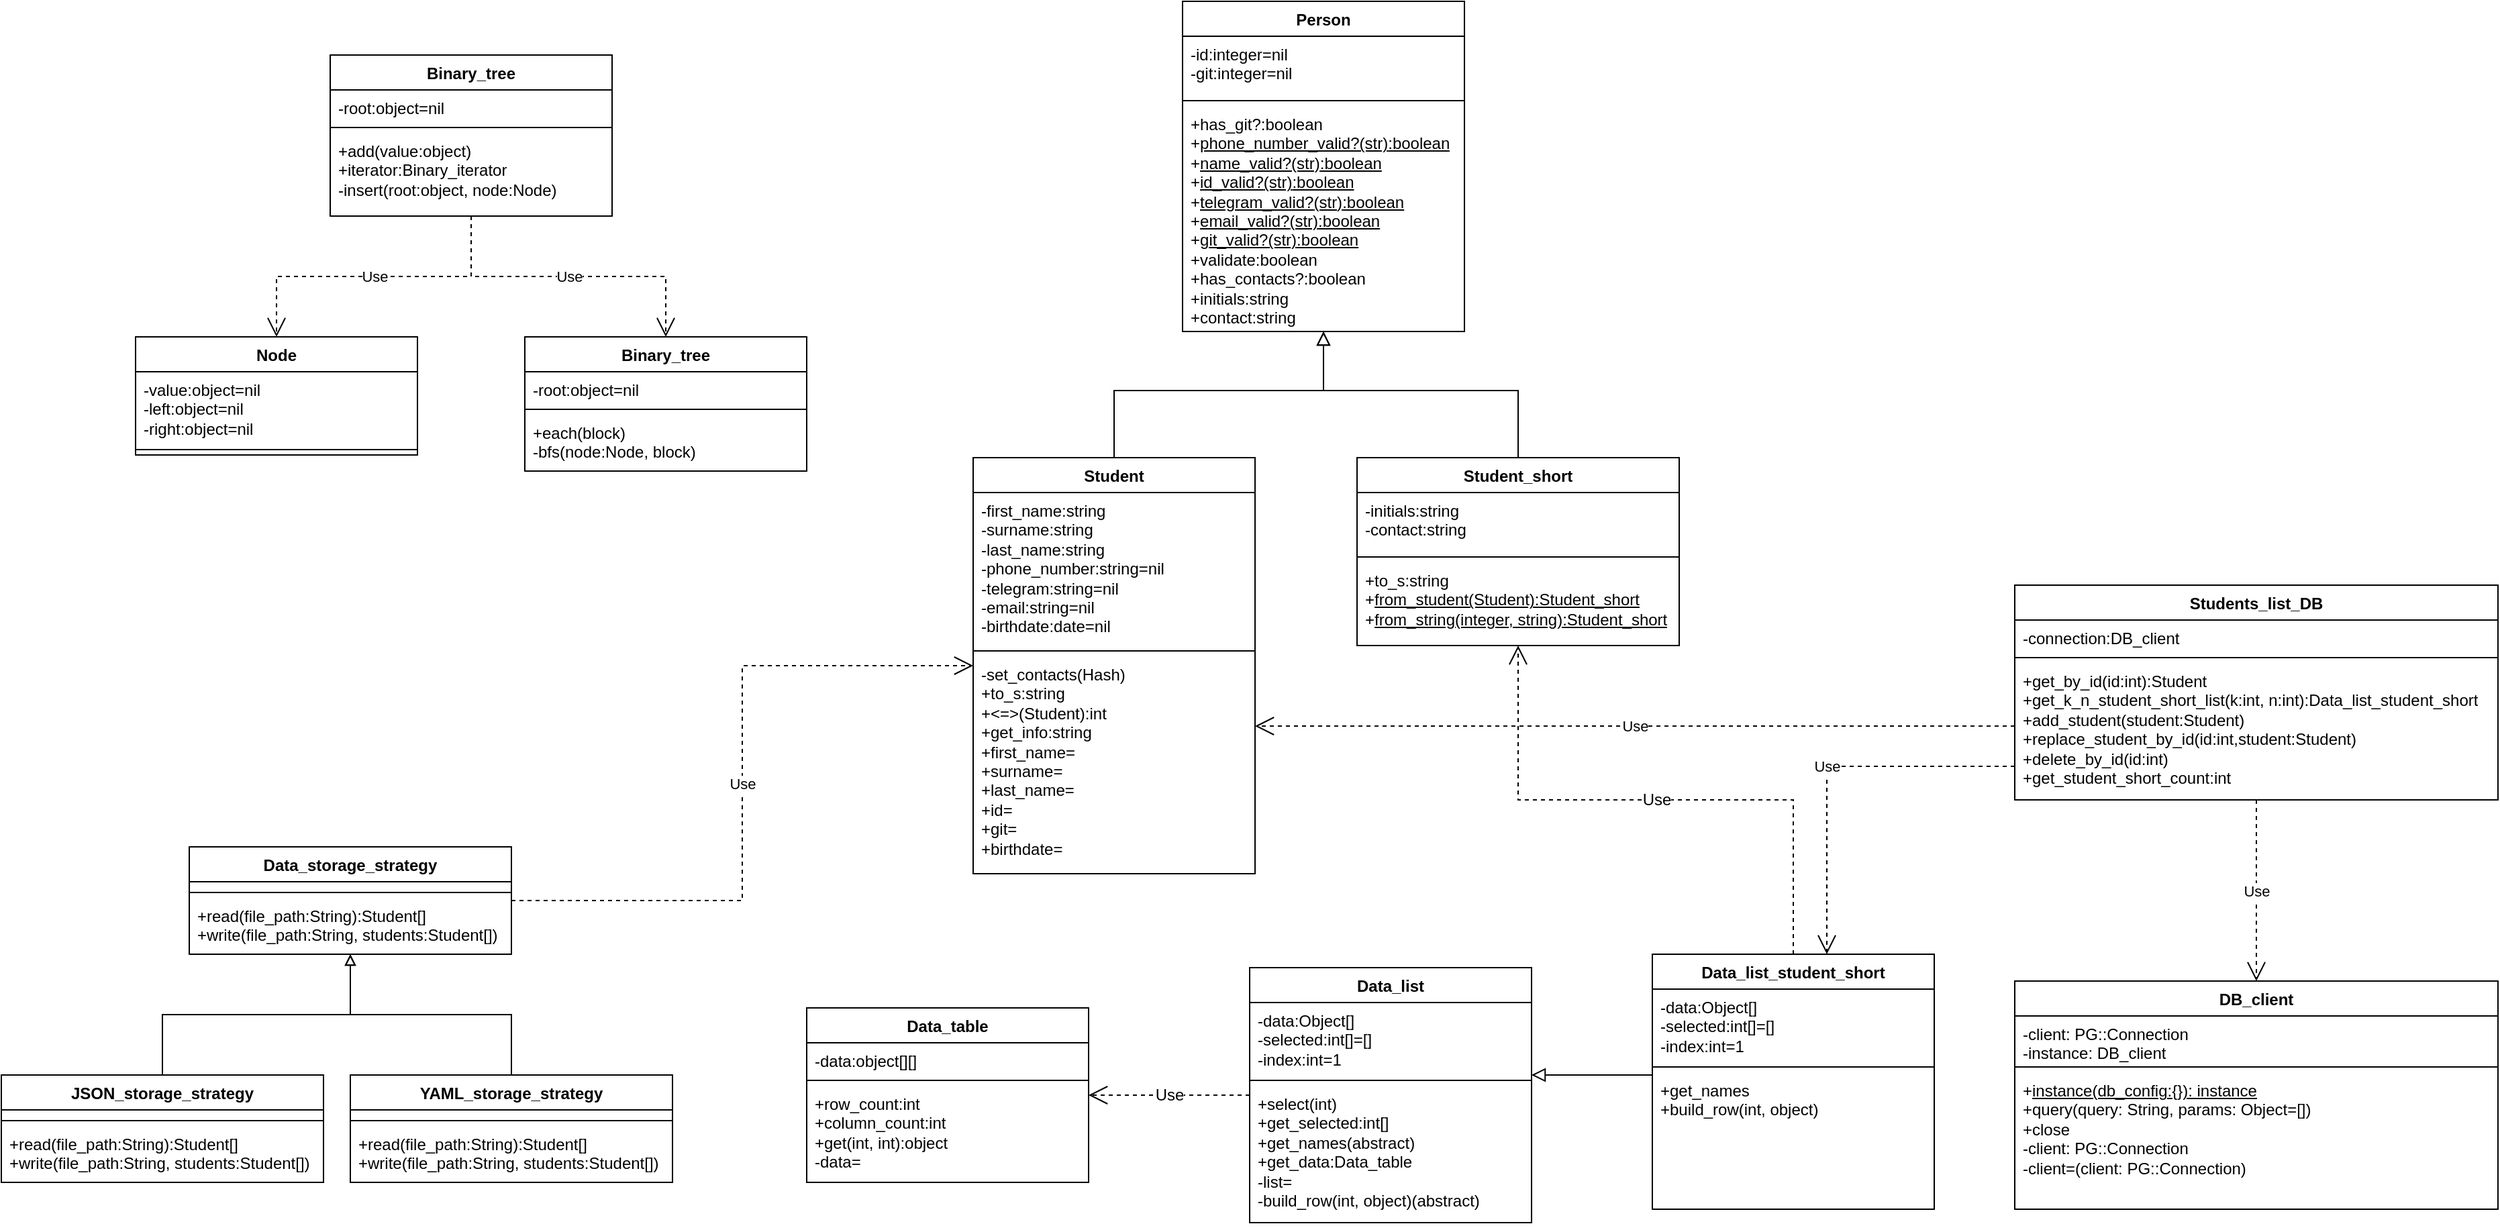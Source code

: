 <mxfile version="24.9.2">
  <diagram name="Страница — 1" id="2IqhaNbt14pxCkikMI_0">
    <mxGraphModel dx="3033" dy="1217" grid="1" gridSize="10" guides="1" tooltips="1" connect="1" arrows="1" fold="1" page="1" pageScale="1" pageWidth="827" pageHeight="1169" math="0" shadow="0">
      <root>
        <mxCell id="0" />
        <mxCell id="1" parent="0" />
        <mxCell id="-IXVYf6TS_zuRTswWciG-1" value="Person" style="swimlane;fontStyle=1;align=center;verticalAlign=top;childLayout=stackLayout;horizontal=1;startSize=26;horizontalStack=0;resizeParent=1;resizeParentMax=0;resizeLast=0;collapsible=1;marginBottom=0;whiteSpace=wrap;html=1;labelBackgroundColor=none;" parent="1" vertex="1">
          <mxGeometry x="360" y="430" width="210" height="246" as="geometry" />
        </mxCell>
        <mxCell id="-IXVYf6TS_zuRTswWciG-2" value="-id:integer=nil&lt;div&gt;-git:integer=nil&lt;br&gt;&lt;/div&gt;" style="text;strokeColor=none;fillColor=none;align=left;verticalAlign=top;spacingLeft=4;spacingRight=4;overflow=hidden;rotatable=0;points=[[0,0.5],[1,0.5]];portConstraint=eastwest;whiteSpace=wrap;html=1;labelBackgroundColor=none;" parent="-IXVYf6TS_zuRTswWciG-1" vertex="1">
          <mxGeometry y="26" width="210" height="44" as="geometry" />
        </mxCell>
        <mxCell id="-IXVYf6TS_zuRTswWciG-3" value="" style="line;strokeWidth=1;fillColor=none;align=left;verticalAlign=middle;spacingTop=-1;spacingLeft=3;spacingRight=3;rotatable=0;labelPosition=right;points=[];portConstraint=eastwest;labelBackgroundColor=none;" parent="-IXVYf6TS_zuRTswWciG-1" vertex="1">
          <mxGeometry y="70" width="210" height="8" as="geometry" />
        </mxCell>
        <mxCell id="-IXVYf6TS_zuRTswWciG-4" value="+has_git?:boolean&lt;div&gt;+&lt;u&gt;phone_number_valid?(str)&lt;span style=&quot;background-color: initial;&quot;&gt;:boolean&lt;/span&gt;&lt;/u&gt;&lt;/div&gt;&lt;div&gt;&lt;span style=&quot;background-color: initial;&quot;&gt;+&lt;u&gt;name_valid?(str)&lt;/u&gt;&lt;/span&gt;&lt;span style=&quot;background-color: initial;&quot;&gt;&lt;u&gt;:boolean&lt;/u&gt;&lt;/span&gt;&lt;/div&gt;&lt;div&gt;&lt;span style=&quot;background-color: initial;&quot;&gt;+&lt;u&gt;id_valid?&lt;/u&gt;&lt;/span&gt;&lt;u&gt;&lt;span style=&quot;background-color: initial;&quot;&gt;(str)&lt;/span&gt;&lt;span style=&quot;background-color: initial;&quot;&gt;:boolean&lt;/span&gt;&lt;/u&gt;&lt;/div&gt;&lt;div&gt;&lt;span style=&quot;background-color: initial;&quot;&gt;+&lt;u&gt;telegram_valid?&lt;/u&gt;&lt;/span&gt;&lt;u&gt;&lt;span style=&quot;background-color: initial;&quot;&gt;(str)&lt;/span&gt;&lt;span style=&quot;background-color: initial;&quot;&gt;:boolean&lt;/span&gt;&lt;/u&gt;&lt;/div&gt;&lt;div&gt;&lt;span style=&quot;background-color: initial;&quot;&gt;+&lt;u&gt;email_valid?&lt;/u&gt;&lt;/span&gt;&lt;u&gt;&lt;span style=&quot;background-color: initial;&quot;&gt;(str)&lt;/span&gt;&lt;span style=&quot;background-color: initial;&quot;&gt;:boolean&lt;/span&gt;&lt;/u&gt;&lt;/div&gt;&lt;div&gt;&lt;span style=&quot;background-color: initial;&quot;&gt;+&lt;u&gt;git_valid?&lt;/u&gt;&lt;/span&gt;&lt;u&gt;&lt;span style=&quot;background-color: initial;&quot;&gt;(str)&lt;/span&gt;&lt;span style=&quot;background-color: initial;&quot;&gt;:boolean&lt;/span&gt;&lt;/u&gt;&lt;/div&gt;&lt;div&gt;&lt;span style=&quot;background-color: initial;&quot;&gt;+validate&lt;/span&gt;&lt;span style=&quot;background-color: initial;&quot;&gt;:boolean&lt;/span&gt;&lt;/div&gt;&lt;div&gt;&lt;span style=&quot;background-color: initial;&quot;&gt;+has_contacts?:&lt;/span&gt;&lt;span style=&quot;background-color: initial;&quot;&gt;boolean&lt;/span&gt;&lt;/div&gt;&lt;div&gt;&lt;span style=&quot;background-color: initial;&quot;&gt;+initials:string&lt;/span&gt;&lt;/div&gt;&lt;div&gt;&lt;span style=&quot;background-color: initial;&quot;&gt;+contact:string&lt;/span&gt;&lt;/div&gt;" style="text;strokeColor=none;fillColor=none;align=left;verticalAlign=top;spacingLeft=4;spacingRight=4;overflow=hidden;rotatable=0;points=[[0,0.5],[1,0.5]];portConstraint=eastwest;whiteSpace=wrap;html=1;labelBackgroundColor=none;" parent="-IXVYf6TS_zuRTswWciG-1" vertex="1">
          <mxGeometry y="78" width="210" height="168" as="geometry" />
        </mxCell>
        <mxCell id="-IXVYf6TS_zuRTswWciG-24" style="edgeStyle=orthogonalEdgeStyle;rounded=0;orthogonalLoop=1;jettySize=auto;html=1;exitX=0.5;exitY=0;exitDx=0;exitDy=0;fontSize=12;startSize=8;endSize=8;endArrow=block;endFill=0;" parent="1" source="-IXVYf6TS_zuRTswWciG-6" target="-IXVYf6TS_zuRTswWciG-4" edge="1">
          <mxGeometry relative="1" as="geometry">
            <Array as="points">
              <mxPoint x="309" y="720" />
              <mxPoint x="465" y="720" />
            </Array>
          </mxGeometry>
        </mxCell>
        <mxCell id="-IXVYf6TS_zuRTswWciG-6" value="Student" style="swimlane;fontStyle=1;align=center;verticalAlign=top;childLayout=stackLayout;horizontal=1;startSize=26;horizontalStack=0;resizeParent=1;resizeParentMax=0;resizeLast=0;collapsible=1;marginBottom=0;whiteSpace=wrap;html=1;labelBackgroundColor=none;" parent="1" vertex="1">
          <mxGeometry x="204" y="770" width="210" height="310" as="geometry" />
        </mxCell>
        <mxCell id="-IXVYf6TS_zuRTswWciG-7" value="&lt;div&gt;-first_name:string&lt;/div&gt;&lt;div&gt;-surname&lt;span style=&quot;background-color: initial;&quot;&gt;:string&lt;/span&gt;&lt;/div&gt;&lt;div&gt;&lt;span style=&quot;background-color: initial;&quot;&gt;-last_name&lt;/span&gt;&lt;span style=&quot;background-color: initial;&quot;&gt;:string&lt;/span&gt;&lt;/div&gt;&lt;div&gt;&lt;span style=&quot;background-color: initial;&quot;&gt;-phone_number:string=nil&lt;/span&gt;&lt;/div&gt;&lt;div&gt;&lt;span style=&quot;background-color: initial;&quot;&gt;-telegram&lt;/span&gt;&lt;span style=&quot;background-color: initial;&quot;&gt;:string=nil&lt;/span&gt;&lt;/div&gt;&lt;div&gt;&lt;span style=&quot;background-color: initial;&quot;&gt;-email&lt;/span&gt;&lt;span style=&quot;background-color: initial;&quot;&gt;:string=nil&lt;/span&gt;&lt;/div&gt;&lt;div&gt;&lt;span style=&quot;background-color: initial;&quot;&gt;-birthdate:date=nil&lt;/span&gt;&lt;/div&gt;" style="text;strokeColor=none;fillColor=none;align=left;verticalAlign=top;spacingLeft=4;spacingRight=4;overflow=hidden;rotatable=0;points=[[0,0.5],[1,0.5]];portConstraint=eastwest;whiteSpace=wrap;html=1;labelBackgroundColor=none;" parent="-IXVYf6TS_zuRTswWciG-6" vertex="1">
          <mxGeometry y="26" width="210" height="114" as="geometry" />
        </mxCell>
        <mxCell id="-IXVYf6TS_zuRTswWciG-8" value="" style="line;strokeWidth=1;fillColor=none;align=left;verticalAlign=middle;spacingTop=-1;spacingLeft=3;spacingRight=3;rotatable=0;labelPosition=right;points=[];portConstraint=eastwest;labelBackgroundColor=none;" parent="-IXVYf6TS_zuRTswWciG-6" vertex="1">
          <mxGeometry y="140" width="210" height="8" as="geometry" />
        </mxCell>
        <mxCell id="-IXVYf6TS_zuRTswWciG-9" value="-set_contacts(Hash)&lt;div&gt;+to_s:string&lt;/div&gt;&lt;div&gt;+&amp;lt;=&amp;gt;(Student):int&lt;/div&gt;&lt;div&gt;+get_info:string&lt;/div&gt;&lt;div&gt;+first_name=&lt;/div&gt;&lt;div&gt;+surname=&lt;/div&gt;&lt;div&gt;+last_name=&lt;/div&gt;&lt;div&gt;+id=&lt;/div&gt;&lt;div&gt;+git=&lt;/div&gt;&lt;div&gt;+birthdate=&lt;/div&gt;" style="text;strokeColor=none;fillColor=none;align=left;verticalAlign=top;spacingLeft=4;spacingRight=4;overflow=hidden;rotatable=0;points=[[0,0.5],[1,0.5]];portConstraint=eastwest;whiteSpace=wrap;html=1;labelBackgroundColor=none;" parent="-IXVYf6TS_zuRTswWciG-6" vertex="1">
          <mxGeometry y="148" width="210" height="162" as="geometry" />
        </mxCell>
        <mxCell id="-IXVYf6TS_zuRTswWciG-25" style="edgeStyle=orthogonalEdgeStyle;rounded=0;orthogonalLoop=1;jettySize=auto;html=1;fontSize=12;startSize=8;endSize=8;exitX=0.5;exitY=0;exitDx=0;exitDy=0;endArrow=block;endFill=0;" parent="1" source="-IXVYf6TS_zuRTswWciG-10" target="-IXVYf6TS_zuRTswWciG-4" edge="1">
          <mxGeometry relative="1" as="geometry">
            <Array as="points">
              <mxPoint x="610" y="720" />
              <mxPoint x="465" y="720" />
            </Array>
          </mxGeometry>
        </mxCell>
        <mxCell id="-IXVYf6TS_zuRTswWciG-10" value="Student_short" style="swimlane;fontStyle=1;align=center;verticalAlign=top;childLayout=stackLayout;horizontal=1;startSize=26;horizontalStack=0;resizeParent=1;resizeParentMax=0;resizeLast=0;collapsible=1;marginBottom=0;whiteSpace=wrap;html=1;labelBackgroundColor=none;" parent="1" vertex="1">
          <mxGeometry x="490" y="770" width="240" height="140" as="geometry" />
        </mxCell>
        <mxCell id="-IXVYf6TS_zuRTswWciG-11" value="&lt;div&gt;-initials:string&lt;/div&gt;&lt;div&gt;-contact:string&lt;/div&gt;" style="text;strokeColor=none;fillColor=none;align=left;verticalAlign=top;spacingLeft=4;spacingRight=4;overflow=hidden;rotatable=0;points=[[0,0.5],[1,0.5]];portConstraint=eastwest;whiteSpace=wrap;html=1;labelBackgroundColor=none;" parent="-IXVYf6TS_zuRTswWciG-10" vertex="1">
          <mxGeometry y="26" width="240" height="44" as="geometry" />
        </mxCell>
        <mxCell id="-IXVYf6TS_zuRTswWciG-12" value="" style="line;strokeWidth=1;fillColor=none;align=left;verticalAlign=middle;spacingTop=-1;spacingLeft=3;spacingRight=3;rotatable=0;labelPosition=right;points=[];portConstraint=eastwest;labelBackgroundColor=none;" parent="-IXVYf6TS_zuRTswWciG-10" vertex="1">
          <mxGeometry y="70" width="240" height="8" as="geometry" />
        </mxCell>
        <mxCell id="-IXVYf6TS_zuRTswWciG-13" value="+to_s:string&lt;div&gt;+&lt;u&gt;from_student(Student):Student_short&lt;/u&gt;&lt;/div&gt;&lt;div&gt;+&lt;u&gt;from_string(integer, string)&lt;span style=&quot;background-color: initial;&quot;&gt;:Student_short&lt;/span&gt;&lt;/u&gt;&lt;/div&gt;" style="text;strokeColor=none;fillColor=none;align=left;verticalAlign=top;spacingLeft=4;spacingRight=4;overflow=hidden;rotatable=0;points=[[0,0.5],[1,0.5]];portConstraint=eastwest;whiteSpace=wrap;html=1;labelBackgroundColor=none;" parent="-IXVYf6TS_zuRTswWciG-10" vertex="1">
          <mxGeometry y="78" width="240" height="62" as="geometry" />
        </mxCell>
        <mxCell id="-IXVYf6TS_zuRTswWciG-26" value="Data_table" style="swimlane;fontStyle=1;align=center;verticalAlign=top;childLayout=stackLayout;horizontal=1;startSize=26;horizontalStack=0;resizeParent=1;resizeParentMax=0;resizeLast=0;collapsible=1;marginBottom=0;whiteSpace=wrap;html=1;" parent="1" vertex="1">
          <mxGeometry x="80" y="1180.0" width="210" height="130" as="geometry" />
        </mxCell>
        <mxCell id="-IXVYf6TS_zuRTswWciG-27" value="&lt;div&gt;-data:object[][]&lt;/div&gt;" style="text;strokeColor=none;fillColor=none;align=left;verticalAlign=top;spacingLeft=4;spacingRight=4;overflow=hidden;rotatable=0;points=[[0,0.5],[1,0.5]];portConstraint=eastwest;whiteSpace=wrap;html=1;" parent="-IXVYf6TS_zuRTswWciG-26" vertex="1">
          <mxGeometry y="26" width="210" height="24" as="geometry" />
        </mxCell>
        <mxCell id="-IXVYf6TS_zuRTswWciG-28" value="" style="line;strokeWidth=1;fillColor=none;align=left;verticalAlign=middle;spacingTop=-1;spacingLeft=3;spacingRight=3;rotatable=0;labelPosition=right;points=[];portConstraint=eastwest;strokeColor=inherit;" parent="-IXVYf6TS_zuRTswWciG-26" vertex="1">
          <mxGeometry y="50" width="210" height="8" as="geometry" />
        </mxCell>
        <mxCell id="-IXVYf6TS_zuRTswWciG-29" value="+row_count:int&lt;div&gt;+column_count:int&lt;/div&gt;&lt;div&gt;+get(int, int):object&lt;/div&gt;&lt;div&gt;-data=&lt;/div&gt;&lt;div&gt;&lt;br&gt;&lt;/div&gt;" style="text;strokeColor=none;fillColor=none;align=left;verticalAlign=top;spacingLeft=4;spacingRight=4;overflow=hidden;rotatable=0;points=[[0,0.5],[1,0.5]];portConstraint=eastwest;whiteSpace=wrap;html=1;" parent="-IXVYf6TS_zuRTswWciG-26" vertex="1">
          <mxGeometry y="58" width="210" height="72" as="geometry" />
        </mxCell>
        <mxCell id="-IXVYf6TS_zuRTswWciG-30" value="Data_list" style="swimlane;fontStyle=1;align=center;verticalAlign=top;childLayout=stackLayout;horizontal=1;startSize=26;horizontalStack=0;resizeParent=1;resizeParentMax=0;resizeLast=0;collapsible=1;marginBottom=0;whiteSpace=wrap;html=1;" parent="1" vertex="1">
          <mxGeometry x="410" y="1150.0" width="210" height="190" as="geometry" />
        </mxCell>
        <mxCell id="-IXVYf6TS_zuRTswWciG-31" value="&lt;div&gt;-data:Object[]&lt;/div&gt;&lt;div&gt;-selected:int[]=[]&lt;/div&gt;&lt;div&gt;-index:int=1&lt;/div&gt;" style="text;strokeColor=none;fillColor=none;align=left;verticalAlign=top;spacingLeft=4;spacingRight=4;overflow=hidden;rotatable=0;points=[[0,0.5],[1,0.5]];portConstraint=eastwest;whiteSpace=wrap;html=1;" parent="-IXVYf6TS_zuRTswWciG-30" vertex="1">
          <mxGeometry y="26" width="210" height="54" as="geometry" />
        </mxCell>
        <mxCell id="-IXVYf6TS_zuRTswWciG-32" value="" style="line;strokeWidth=1;fillColor=none;align=left;verticalAlign=middle;spacingTop=-1;spacingLeft=3;spacingRight=3;rotatable=0;labelPosition=right;points=[];portConstraint=eastwest;strokeColor=inherit;" parent="-IXVYf6TS_zuRTswWciG-30" vertex="1">
          <mxGeometry y="80" width="210" height="8" as="geometry" />
        </mxCell>
        <mxCell id="-IXVYf6TS_zuRTswWciG-33" value="+select(int)&lt;div&gt;+get_selected:int[]&lt;/div&gt;&lt;div&gt;+get_names(abstract)&lt;/div&gt;&lt;div&gt;+get_data:Data_table&lt;/div&gt;&lt;div&gt;-list=&lt;/div&gt;&lt;div&gt;-build_row(int, object)(abstract)&lt;/div&gt;" style="text;strokeColor=none;fillColor=none;align=left;verticalAlign=top;spacingLeft=4;spacingRight=4;overflow=hidden;rotatable=0;points=[[0,0.5],[1,0.5]];portConstraint=eastwest;whiteSpace=wrap;html=1;" parent="-IXVYf6TS_zuRTswWciG-30" vertex="1">
          <mxGeometry y="88" width="210" height="102" as="geometry" />
        </mxCell>
        <mxCell id="-IXVYf6TS_zuRTswWciG-34" value="Data_list_student_short" style="swimlane;fontStyle=1;align=center;verticalAlign=top;childLayout=stackLayout;horizontal=1;startSize=26;horizontalStack=0;resizeParent=1;resizeParentMax=0;resizeLast=0;collapsible=1;marginBottom=0;whiteSpace=wrap;html=1;" parent="1" vertex="1">
          <mxGeometry x="710" y="1140.0" width="210" height="190" as="geometry" />
        </mxCell>
        <mxCell id="-IXVYf6TS_zuRTswWciG-35" value="&lt;div&gt;-data:Object[]&lt;/div&gt;&lt;div&gt;-selected:int[]=[]&lt;/div&gt;&lt;div&gt;-index:int=1&lt;/div&gt;" style="text;strokeColor=none;fillColor=none;align=left;verticalAlign=top;spacingLeft=4;spacingRight=4;overflow=hidden;rotatable=0;points=[[0,0.5],[1,0.5]];portConstraint=eastwest;whiteSpace=wrap;html=1;" parent="-IXVYf6TS_zuRTswWciG-34" vertex="1">
          <mxGeometry y="26" width="210" height="54" as="geometry" />
        </mxCell>
        <mxCell id="-IXVYf6TS_zuRTswWciG-36" value="" style="line;strokeWidth=1;fillColor=none;align=left;verticalAlign=middle;spacingTop=-1;spacingLeft=3;spacingRight=3;rotatable=0;labelPosition=right;points=[];portConstraint=eastwest;strokeColor=inherit;" parent="-IXVYf6TS_zuRTswWciG-34" vertex="1">
          <mxGeometry y="80" width="210" height="8" as="geometry" />
        </mxCell>
        <mxCell id="-IXVYf6TS_zuRTswWciG-37" value="+get_names&lt;div&gt;+build_row(int, object)&lt;/div&gt;" style="text;strokeColor=none;fillColor=none;align=left;verticalAlign=top;spacingLeft=4;spacingRight=4;overflow=hidden;rotatable=0;points=[[0,0.5],[1,0.5]];portConstraint=eastwest;whiteSpace=wrap;html=1;" parent="-IXVYf6TS_zuRTswWciG-34" vertex="1">
          <mxGeometry y="88" width="210" height="102" as="geometry" />
        </mxCell>
        <mxCell id="-IXVYf6TS_zuRTswWciG-38" value="Use" style="endArrow=open;endSize=12;dashed=1;html=1;rounded=0;fontSize=12;edgeStyle=orthogonalEdgeStyle;" parent="1" source="-IXVYf6TS_zuRTswWciG-30" target="-IXVYf6TS_zuRTswWciG-26" edge="1">
          <mxGeometry width="160" relative="1" as="geometry">
            <mxPoint x="220" y="1340" as="sourcePoint" />
            <mxPoint x="380" y="1340" as="targetPoint" />
          </mxGeometry>
        </mxCell>
        <mxCell id="-IXVYf6TS_zuRTswWciG-39" style="edgeStyle=orthogonalEdgeStyle;rounded=0;orthogonalLoop=1;jettySize=auto;html=1;fontSize=12;startSize=8;endSize=8;endArrow=block;endFill=0;" parent="1" source="-IXVYf6TS_zuRTswWciG-34" target="-IXVYf6TS_zuRTswWciG-30" edge="1">
          <mxGeometry relative="1" as="geometry">
            <mxPoint x="775" y="1344" as="sourcePoint" />
            <mxPoint x="560" y="1400" as="targetPoint" />
            <Array as="points">
              <mxPoint x="660" y="1230" />
              <mxPoint x="660" y="1230" />
            </Array>
          </mxGeometry>
        </mxCell>
        <mxCell id="-IXVYf6TS_zuRTswWciG-40" value="Use" style="endArrow=open;endSize=12;dashed=1;html=1;rounded=0;fontSize=12;edgeStyle=orthogonalEdgeStyle;" parent="1" source="-IXVYf6TS_zuRTswWciG-34" target="-IXVYf6TS_zuRTswWciG-10" edge="1">
          <mxGeometry width="160" relative="1" as="geometry">
            <mxPoint x="840" y="1070" as="sourcePoint" />
            <mxPoint x="720" y="1070" as="targetPoint" />
          </mxGeometry>
        </mxCell>
        <mxCell id="yaNpaqHIezftait1a8VZ-13" style="edgeStyle=orthogonalEdgeStyle;rounded=0;orthogonalLoop=1;jettySize=auto;html=1;exitX=0.5;exitY=0;exitDx=0;exitDy=0;endArrow=block;endFill=0;" parent="1" source="yaNpaqHIezftait1a8VZ-1" target="yaNpaqHIezftait1a8VZ-9" edge="1">
          <mxGeometry relative="1" as="geometry" />
        </mxCell>
        <mxCell id="yaNpaqHIezftait1a8VZ-1" value="JSON_storage_strategy" style="swimlane;fontStyle=1;align=center;verticalAlign=top;childLayout=stackLayout;horizontal=1;startSize=26;horizontalStack=0;resizeParent=1;resizeParentMax=0;resizeLast=0;collapsible=1;marginBottom=0;whiteSpace=wrap;html=1;" parent="1" vertex="1">
          <mxGeometry x="-520" y="1230.0" width="240" height="80" as="geometry" />
        </mxCell>
        <mxCell id="yaNpaqHIezftait1a8VZ-2" value="&lt;div&gt;&lt;br&gt;&lt;/div&gt;" style="text;strokeColor=none;fillColor=none;align=left;verticalAlign=top;spacingLeft=4;spacingRight=4;overflow=hidden;rotatable=0;points=[[0,0.5],[1,0.5]];portConstraint=eastwest;whiteSpace=wrap;html=1;" parent="yaNpaqHIezftait1a8VZ-1" vertex="1">
          <mxGeometry y="26" width="240" height="4" as="geometry" />
        </mxCell>
        <mxCell id="yaNpaqHIezftait1a8VZ-3" value="" style="line;strokeWidth=1;fillColor=none;align=left;verticalAlign=middle;spacingTop=-1;spacingLeft=3;spacingRight=3;rotatable=0;labelPosition=right;points=[];portConstraint=eastwest;strokeColor=inherit;" parent="yaNpaqHIezftait1a8VZ-1" vertex="1">
          <mxGeometry y="30" width="240" height="8" as="geometry" />
        </mxCell>
        <mxCell id="yaNpaqHIezftait1a8VZ-4" value="+read(file_path:String):Student[]&lt;div&gt;+write(file_path:String, students:Student[])&lt;/div&gt;" style="text;strokeColor=none;fillColor=none;align=left;verticalAlign=top;spacingLeft=4;spacingRight=4;overflow=hidden;rotatable=0;points=[[0,0.5],[1,0.5]];portConstraint=eastwest;whiteSpace=wrap;html=1;" parent="yaNpaqHIezftait1a8VZ-1" vertex="1">
          <mxGeometry y="38" width="240" height="42" as="geometry" />
        </mxCell>
        <mxCell id="yaNpaqHIezftait1a8VZ-14" style="edgeStyle=orthogonalEdgeStyle;rounded=0;orthogonalLoop=1;jettySize=auto;html=1;exitX=0.5;exitY=0;exitDx=0;exitDy=0;endArrow=block;endFill=0;" parent="1" source="yaNpaqHIezftait1a8VZ-5" target="yaNpaqHIezftait1a8VZ-9" edge="1">
          <mxGeometry relative="1" as="geometry" />
        </mxCell>
        <mxCell id="yaNpaqHIezftait1a8VZ-5" value="YAML_storage_strategy" style="swimlane;fontStyle=1;align=center;verticalAlign=top;childLayout=stackLayout;horizontal=1;startSize=26;horizontalStack=0;resizeParent=1;resizeParentMax=0;resizeLast=0;collapsible=1;marginBottom=0;whiteSpace=wrap;html=1;" parent="1" vertex="1">
          <mxGeometry x="-260" y="1230.0" width="240" height="80" as="geometry" />
        </mxCell>
        <mxCell id="yaNpaqHIezftait1a8VZ-6" value="&lt;div&gt;&lt;br&gt;&lt;/div&gt;" style="text;strokeColor=none;fillColor=none;align=left;verticalAlign=top;spacingLeft=4;spacingRight=4;overflow=hidden;rotatable=0;points=[[0,0.5],[1,0.5]];portConstraint=eastwest;whiteSpace=wrap;html=1;" parent="yaNpaqHIezftait1a8VZ-5" vertex="1">
          <mxGeometry y="26" width="240" height="4" as="geometry" />
        </mxCell>
        <mxCell id="yaNpaqHIezftait1a8VZ-7" value="" style="line;strokeWidth=1;fillColor=none;align=left;verticalAlign=middle;spacingTop=-1;spacingLeft=3;spacingRight=3;rotatable=0;labelPosition=right;points=[];portConstraint=eastwest;strokeColor=inherit;" parent="yaNpaqHIezftait1a8VZ-5" vertex="1">
          <mxGeometry y="30" width="240" height="8" as="geometry" />
        </mxCell>
        <mxCell id="yaNpaqHIezftait1a8VZ-8" value="+read(file_path:String):Student[]&lt;div&gt;+write(file_path:String, students:Student[])&lt;/div&gt;" style="text;strokeColor=none;fillColor=none;align=left;verticalAlign=top;spacingLeft=4;spacingRight=4;overflow=hidden;rotatable=0;points=[[0,0.5],[1,0.5]];portConstraint=eastwest;whiteSpace=wrap;html=1;" parent="yaNpaqHIezftait1a8VZ-5" vertex="1">
          <mxGeometry y="38" width="240" height="42" as="geometry" />
        </mxCell>
        <mxCell id="yaNpaqHIezftait1a8VZ-9" value="Data_storage_strategy" style="swimlane;fontStyle=1;align=center;verticalAlign=top;childLayout=stackLayout;horizontal=1;startSize=26;horizontalStack=0;resizeParent=1;resizeParentMax=0;resizeLast=0;collapsible=1;marginBottom=0;whiteSpace=wrap;html=1;" parent="1" vertex="1">
          <mxGeometry x="-380" y="1060.0" width="240" height="80" as="geometry" />
        </mxCell>
        <mxCell id="yaNpaqHIezftait1a8VZ-10" value="&lt;div&gt;&lt;br&gt;&lt;/div&gt;" style="text;strokeColor=none;fillColor=none;align=left;verticalAlign=top;spacingLeft=4;spacingRight=4;overflow=hidden;rotatable=0;points=[[0,0.5],[1,0.5]];portConstraint=eastwest;whiteSpace=wrap;html=1;" parent="yaNpaqHIezftait1a8VZ-9" vertex="1">
          <mxGeometry y="26" width="240" height="4" as="geometry" />
        </mxCell>
        <mxCell id="yaNpaqHIezftait1a8VZ-11" value="" style="line;strokeWidth=1;fillColor=none;align=left;verticalAlign=middle;spacingTop=-1;spacingLeft=3;spacingRight=3;rotatable=0;labelPosition=right;points=[];portConstraint=eastwest;strokeColor=inherit;" parent="yaNpaqHIezftait1a8VZ-9" vertex="1">
          <mxGeometry y="30" width="240" height="8" as="geometry" />
        </mxCell>
        <mxCell id="yaNpaqHIezftait1a8VZ-12" value="+read(file_path:String):Student[]&lt;div&gt;+write(file_path:String, students:Student[])&lt;/div&gt;" style="text;strokeColor=none;fillColor=none;align=left;verticalAlign=top;spacingLeft=4;spacingRight=4;overflow=hidden;rotatable=0;points=[[0,0.5],[1,0.5]];portConstraint=eastwest;whiteSpace=wrap;html=1;" parent="yaNpaqHIezftait1a8VZ-9" vertex="1">
          <mxGeometry y="38" width="240" height="42" as="geometry" />
        </mxCell>
        <mxCell id="yaNpaqHIezftait1a8VZ-17" value="Use" style="endArrow=open;endSize=12;dashed=1;html=1;rounded=0;edgeStyle=orthogonalEdgeStyle;" parent="1" source="yaNpaqHIezftait1a8VZ-9" target="-IXVYf6TS_zuRTswWciG-6" edge="1">
          <mxGeometry width="160" relative="1" as="geometry">
            <mxPoint x="-160" y="924.5" as="sourcePoint" />
            <mxPoint y="924.5" as="targetPoint" />
          </mxGeometry>
        </mxCell>
        <mxCell id="yaNpaqHIezftait1a8VZ-18" value="Binary_tree" style="swimlane;fontStyle=1;align=center;verticalAlign=top;childLayout=stackLayout;horizontal=1;startSize=26;horizontalStack=0;resizeParent=1;resizeParentMax=0;resizeLast=0;collapsible=1;marginBottom=0;whiteSpace=wrap;html=1;" parent="1" vertex="1">
          <mxGeometry x="-275" y="470.0" width="210" height="120" as="geometry" />
        </mxCell>
        <mxCell id="yaNpaqHIezftait1a8VZ-19" value="&lt;div&gt;-root:object=nil&lt;/div&gt;" style="text;strokeColor=none;fillColor=none;align=left;verticalAlign=top;spacingLeft=4;spacingRight=4;overflow=hidden;rotatable=0;points=[[0,0.5],[1,0.5]];portConstraint=eastwest;whiteSpace=wrap;html=1;" parent="yaNpaqHIezftait1a8VZ-18" vertex="1">
          <mxGeometry y="26" width="210" height="24" as="geometry" />
        </mxCell>
        <mxCell id="yaNpaqHIezftait1a8VZ-20" value="" style="line;strokeWidth=1;fillColor=none;align=left;verticalAlign=middle;spacingTop=-1;spacingLeft=3;spacingRight=3;rotatable=0;labelPosition=right;points=[];portConstraint=eastwest;strokeColor=inherit;" parent="yaNpaqHIezftait1a8VZ-18" vertex="1">
          <mxGeometry y="50" width="210" height="8" as="geometry" />
        </mxCell>
        <mxCell id="yaNpaqHIezftait1a8VZ-21" value="+add(value:object)&lt;div&gt;+iterator:Binary_iterator&lt;/div&gt;&lt;div&gt;-insert(root:object, node:Node)&lt;/div&gt;" style="text;strokeColor=none;fillColor=none;align=left;verticalAlign=top;spacingLeft=4;spacingRight=4;overflow=hidden;rotatable=0;points=[[0,0.5],[1,0.5]];portConstraint=eastwest;whiteSpace=wrap;html=1;" parent="yaNpaqHIezftait1a8VZ-18" vertex="1">
          <mxGeometry y="58" width="210" height="62" as="geometry" />
        </mxCell>
        <mxCell id="yaNpaqHIezftait1a8VZ-22" value="Node" style="swimlane;fontStyle=1;align=center;verticalAlign=top;childLayout=stackLayout;horizontal=1;startSize=26;horizontalStack=0;resizeParent=1;resizeParentMax=0;resizeLast=0;collapsible=1;marginBottom=0;whiteSpace=wrap;html=1;" parent="1" vertex="1">
          <mxGeometry x="-420" y="680.0" width="210" height="88" as="geometry" />
        </mxCell>
        <mxCell id="yaNpaqHIezftait1a8VZ-23" value="&lt;div&gt;-value:object=nil&lt;/div&gt;&lt;div&gt;-left:object=nil&lt;/div&gt;&lt;div&gt;-right:object=nil&lt;/div&gt;" style="text;strokeColor=none;fillColor=none;align=left;verticalAlign=top;spacingLeft=4;spacingRight=4;overflow=hidden;rotatable=0;points=[[0,0.5],[1,0.5]];portConstraint=eastwest;whiteSpace=wrap;html=1;" parent="yaNpaqHIezftait1a8VZ-22" vertex="1">
          <mxGeometry y="26" width="210" height="54" as="geometry" />
        </mxCell>
        <mxCell id="yaNpaqHIezftait1a8VZ-24" value="" style="line;strokeWidth=1;fillColor=none;align=left;verticalAlign=middle;spacingTop=-1;spacingLeft=3;spacingRight=3;rotatable=0;labelPosition=right;points=[];portConstraint=eastwest;strokeColor=inherit;" parent="yaNpaqHIezftait1a8VZ-22" vertex="1">
          <mxGeometry y="80" width="210" height="8" as="geometry" />
        </mxCell>
        <mxCell id="yaNpaqHIezftait1a8VZ-26" value="Binary_tree" style="swimlane;fontStyle=1;align=center;verticalAlign=top;childLayout=stackLayout;horizontal=1;startSize=26;horizontalStack=0;resizeParent=1;resizeParentMax=0;resizeLast=0;collapsible=1;marginBottom=0;whiteSpace=wrap;html=1;" parent="1" vertex="1">
          <mxGeometry x="-130" y="680.0" width="210" height="100" as="geometry" />
        </mxCell>
        <mxCell id="yaNpaqHIezftait1a8VZ-27" value="&lt;div&gt;-root:object=nil&lt;/div&gt;" style="text;strokeColor=none;fillColor=none;align=left;verticalAlign=top;spacingLeft=4;spacingRight=4;overflow=hidden;rotatable=0;points=[[0,0.5],[1,0.5]];portConstraint=eastwest;whiteSpace=wrap;html=1;" parent="yaNpaqHIezftait1a8VZ-26" vertex="1">
          <mxGeometry y="26" width="210" height="24" as="geometry" />
        </mxCell>
        <mxCell id="yaNpaqHIezftait1a8VZ-28" value="" style="line;strokeWidth=1;fillColor=none;align=left;verticalAlign=middle;spacingTop=-1;spacingLeft=3;spacingRight=3;rotatable=0;labelPosition=right;points=[];portConstraint=eastwest;strokeColor=inherit;" parent="yaNpaqHIezftait1a8VZ-26" vertex="1">
          <mxGeometry y="50" width="210" height="8" as="geometry" />
        </mxCell>
        <mxCell id="yaNpaqHIezftait1a8VZ-29" value="&lt;div&gt;+each(block)&lt;/div&gt;-bfs(node:Node, block)" style="text;strokeColor=none;fillColor=none;align=left;verticalAlign=top;spacingLeft=4;spacingRight=4;overflow=hidden;rotatable=0;points=[[0,0.5],[1,0.5]];portConstraint=eastwest;whiteSpace=wrap;html=1;" parent="yaNpaqHIezftait1a8VZ-26" vertex="1">
          <mxGeometry y="58" width="210" height="42" as="geometry" />
        </mxCell>
        <mxCell id="yaNpaqHIezftait1a8VZ-30" value="Use" style="endArrow=open;endSize=12;dashed=1;html=1;rounded=0;edgeStyle=orthogonalEdgeStyle;" parent="1" source="yaNpaqHIezftait1a8VZ-18" target="yaNpaqHIezftait1a8VZ-22" edge="1">
          <mxGeometry width="160" relative="1" as="geometry">
            <mxPoint x="-190" y="740" as="sourcePoint" />
            <mxPoint x="-30" y="740" as="targetPoint" />
          </mxGeometry>
        </mxCell>
        <mxCell id="yaNpaqHIezftait1a8VZ-31" value="Use" style="endArrow=open;endSize=12;dashed=1;html=1;rounded=0;edgeStyle=orthogonalEdgeStyle;" parent="1" source="yaNpaqHIezftait1a8VZ-18" target="yaNpaqHIezftait1a8VZ-26" edge="1">
          <mxGeometry width="160" relative="1" as="geometry">
            <mxPoint x="-160" y="550" as="sourcePoint" />
            <mxPoint y="550" as="targetPoint" />
          </mxGeometry>
        </mxCell>
        <mxCell id="2nF-CDR-9C_RxE_htCQU-1" value="Students_list_DB" style="swimlane;fontStyle=1;align=center;verticalAlign=top;childLayout=stackLayout;horizontal=1;startSize=26;horizontalStack=0;resizeParent=1;resizeParentMax=0;resizeLast=0;collapsible=1;marginBottom=0;whiteSpace=wrap;html=1;" vertex="1" parent="1">
          <mxGeometry x="980" y="865.0" width="360" height="160" as="geometry" />
        </mxCell>
        <mxCell id="2nF-CDR-9C_RxE_htCQU-2" value="&lt;div&gt;-connection:DB_client&lt;/div&gt;" style="text;strokeColor=none;fillColor=none;align=left;verticalAlign=top;spacingLeft=4;spacingRight=4;overflow=hidden;rotatable=0;points=[[0,0.5],[1,0.5]];portConstraint=eastwest;whiteSpace=wrap;html=1;" vertex="1" parent="2nF-CDR-9C_RxE_htCQU-1">
          <mxGeometry y="26" width="360" height="24" as="geometry" />
        </mxCell>
        <mxCell id="2nF-CDR-9C_RxE_htCQU-3" value="" style="line;strokeWidth=1;fillColor=none;align=left;verticalAlign=middle;spacingTop=-1;spacingLeft=3;spacingRight=3;rotatable=0;labelPosition=right;points=[];portConstraint=eastwest;strokeColor=inherit;" vertex="1" parent="2nF-CDR-9C_RxE_htCQU-1">
          <mxGeometry y="50" width="360" height="8" as="geometry" />
        </mxCell>
        <mxCell id="2nF-CDR-9C_RxE_htCQU-4" value="+get_by_id(id:int):Student&lt;div&gt;+get_k_n_student_short_list(k:int, n:int):Data_list_student_short&lt;/div&gt;&lt;div&gt;+add_student(student:Student)&lt;/div&gt;&lt;div&gt;+replace_student_by_id(id:int,student:Student)&lt;/div&gt;&lt;div&gt;+delete_by_id(id:int)&lt;/div&gt;&lt;div&gt;+get_student_short_count:int&lt;/div&gt;" style="text;strokeColor=none;fillColor=none;align=left;verticalAlign=top;spacingLeft=4;spacingRight=4;overflow=hidden;rotatable=0;points=[[0,0.5],[1,0.5]];portConstraint=eastwest;whiteSpace=wrap;html=1;" vertex="1" parent="2nF-CDR-9C_RxE_htCQU-1">
          <mxGeometry y="58" width="360" height="102" as="geometry" />
        </mxCell>
        <mxCell id="2nF-CDR-9C_RxE_htCQU-5" value="DB_client" style="swimlane;fontStyle=1;align=center;verticalAlign=top;childLayout=stackLayout;horizontal=1;startSize=26;horizontalStack=0;resizeParent=1;resizeParentMax=0;resizeLast=0;collapsible=1;marginBottom=0;whiteSpace=wrap;html=1;" vertex="1" parent="1">
          <mxGeometry x="980" y="1160.0" width="360" height="170" as="geometry" />
        </mxCell>
        <mxCell id="2nF-CDR-9C_RxE_htCQU-6" value="&lt;div&gt;-client: PG::Connection&lt;/div&gt;&lt;div&gt;-instance: DB_client&lt;/div&gt;" style="text;strokeColor=none;fillColor=none;align=left;verticalAlign=top;spacingLeft=4;spacingRight=4;overflow=hidden;rotatable=0;points=[[0,0.5],[1,0.5]];portConstraint=eastwest;whiteSpace=wrap;html=1;" vertex="1" parent="2nF-CDR-9C_RxE_htCQU-5">
          <mxGeometry y="26" width="360" height="34" as="geometry" />
        </mxCell>
        <mxCell id="2nF-CDR-9C_RxE_htCQU-7" value="" style="line;strokeWidth=1;fillColor=none;align=left;verticalAlign=middle;spacingTop=-1;spacingLeft=3;spacingRight=3;rotatable=0;labelPosition=right;points=[];portConstraint=eastwest;strokeColor=inherit;" vertex="1" parent="2nF-CDR-9C_RxE_htCQU-5">
          <mxGeometry y="60" width="360" height="8" as="geometry" />
        </mxCell>
        <mxCell id="2nF-CDR-9C_RxE_htCQU-8" value="&lt;div&gt;+&lt;u&gt;instance(db_config:{}): instance&lt;/u&gt;&lt;/div&gt;+query(query: String, params: Object=[])&lt;div&gt;+close&lt;/div&gt;&lt;div&gt;-client: PG::Connection&lt;/div&gt;&lt;div&gt;-client=(client: PG::Connection)&lt;/div&gt;" style="text;strokeColor=none;fillColor=none;align=left;verticalAlign=top;spacingLeft=4;spacingRight=4;overflow=hidden;rotatable=0;points=[[0,0.5],[1,0.5]];portConstraint=eastwest;whiteSpace=wrap;html=1;" vertex="1" parent="2nF-CDR-9C_RxE_htCQU-5">
          <mxGeometry y="68" width="360" height="102" as="geometry" />
        </mxCell>
        <mxCell id="2nF-CDR-9C_RxE_htCQU-9" value="Use" style="endArrow=open;endSize=12;dashed=1;html=1;rounded=0;edgeStyle=orthogonalEdgeStyle;" edge="1" parent="1" source="2nF-CDR-9C_RxE_htCQU-1" target="2nF-CDR-9C_RxE_htCQU-5">
          <mxGeometry width="160" relative="1" as="geometry">
            <mxPoint x="1119" y="1055" as="sourcePoint" />
            <mxPoint x="1279" y="1055" as="targetPoint" />
          </mxGeometry>
        </mxCell>
        <mxCell id="2nF-CDR-9C_RxE_htCQU-10" value="Use" style="endArrow=open;endSize=12;dashed=1;html=1;rounded=0;edgeStyle=orthogonalEdgeStyle;" edge="1" parent="1" source="2nF-CDR-9C_RxE_htCQU-1" target="-IXVYf6TS_zuRTswWciG-34">
          <mxGeometry width="160" relative="1" as="geometry">
            <mxPoint x="860" y="990" as="sourcePoint" />
            <mxPoint x="860" y="1125" as="targetPoint" />
            <Array as="points">
              <mxPoint x="840" y="1000" />
            </Array>
          </mxGeometry>
        </mxCell>
        <mxCell id="2nF-CDR-9C_RxE_htCQU-11" value="Use" style="endArrow=open;endSize=12;dashed=1;html=1;rounded=0;edgeStyle=orthogonalEdgeStyle;" edge="1" parent="1" source="2nF-CDR-9C_RxE_htCQU-1" target="-IXVYf6TS_zuRTswWciG-6">
          <mxGeometry width="160" relative="1" as="geometry">
            <mxPoint x="1000" y="730" as="sourcePoint" />
            <mxPoint x="860" y="870" as="targetPoint" />
            <Array as="points">
              <mxPoint x="700" y="970" />
              <mxPoint x="700" y="970" />
            </Array>
          </mxGeometry>
        </mxCell>
      </root>
    </mxGraphModel>
  </diagram>
</mxfile>

